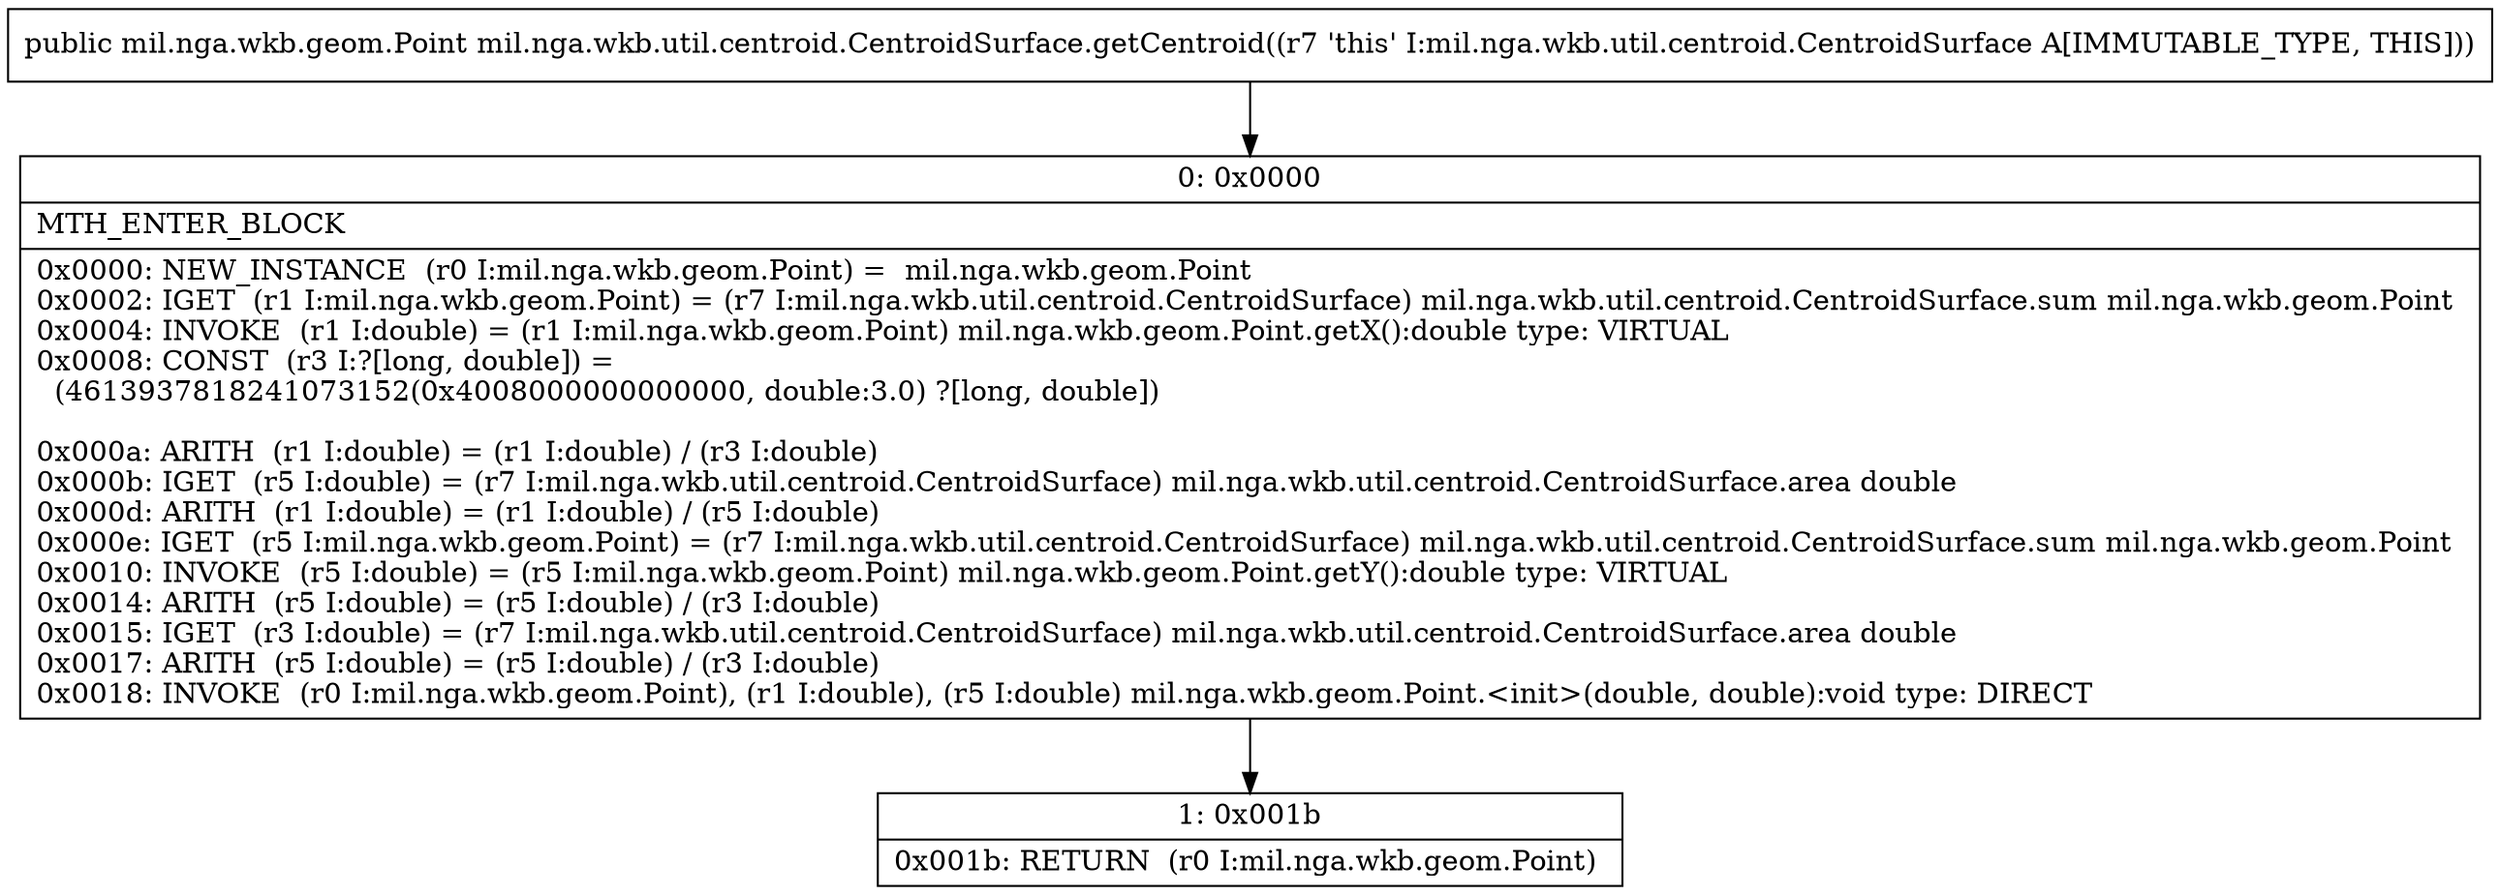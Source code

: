 digraph "CFG formil.nga.wkb.util.centroid.CentroidSurface.getCentroid()Lmil\/nga\/wkb\/geom\/Point;" {
Node_0 [shape=record,label="{0\:\ 0x0000|MTH_ENTER_BLOCK\l|0x0000: NEW_INSTANCE  (r0 I:mil.nga.wkb.geom.Point) =  mil.nga.wkb.geom.Point \l0x0002: IGET  (r1 I:mil.nga.wkb.geom.Point) = (r7 I:mil.nga.wkb.util.centroid.CentroidSurface) mil.nga.wkb.util.centroid.CentroidSurface.sum mil.nga.wkb.geom.Point \l0x0004: INVOKE  (r1 I:double) = (r1 I:mil.nga.wkb.geom.Point) mil.nga.wkb.geom.Point.getX():double type: VIRTUAL \l0x0008: CONST  (r3 I:?[long, double]) = \l  (4613937818241073152(0x4008000000000000, double:3.0) ?[long, double])\l \l0x000a: ARITH  (r1 I:double) = (r1 I:double) \/ (r3 I:double) \l0x000b: IGET  (r5 I:double) = (r7 I:mil.nga.wkb.util.centroid.CentroidSurface) mil.nga.wkb.util.centroid.CentroidSurface.area double \l0x000d: ARITH  (r1 I:double) = (r1 I:double) \/ (r5 I:double) \l0x000e: IGET  (r5 I:mil.nga.wkb.geom.Point) = (r7 I:mil.nga.wkb.util.centroid.CentroidSurface) mil.nga.wkb.util.centroid.CentroidSurface.sum mil.nga.wkb.geom.Point \l0x0010: INVOKE  (r5 I:double) = (r5 I:mil.nga.wkb.geom.Point) mil.nga.wkb.geom.Point.getY():double type: VIRTUAL \l0x0014: ARITH  (r5 I:double) = (r5 I:double) \/ (r3 I:double) \l0x0015: IGET  (r3 I:double) = (r7 I:mil.nga.wkb.util.centroid.CentroidSurface) mil.nga.wkb.util.centroid.CentroidSurface.area double \l0x0017: ARITH  (r5 I:double) = (r5 I:double) \/ (r3 I:double) \l0x0018: INVOKE  (r0 I:mil.nga.wkb.geom.Point), (r1 I:double), (r5 I:double) mil.nga.wkb.geom.Point.\<init\>(double, double):void type: DIRECT \l}"];
Node_1 [shape=record,label="{1\:\ 0x001b|0x001b: RETURN  (r0 I:mil.nga.wkb.geom.Point) \l}"];
MethodNode[shape=record,label="{public mil.nga.wkb.geom.Point mil.nga.wkb.util.centroid.CentroidSurface.getCentroid((r7 'this' I:mil.nga.wkb.util.centroid.CentroidSurface A[IMMUTABLE_TYPE, THIS])) }"];
MethodNode -> Node_0;
Node_0 -> Node_1;
}

